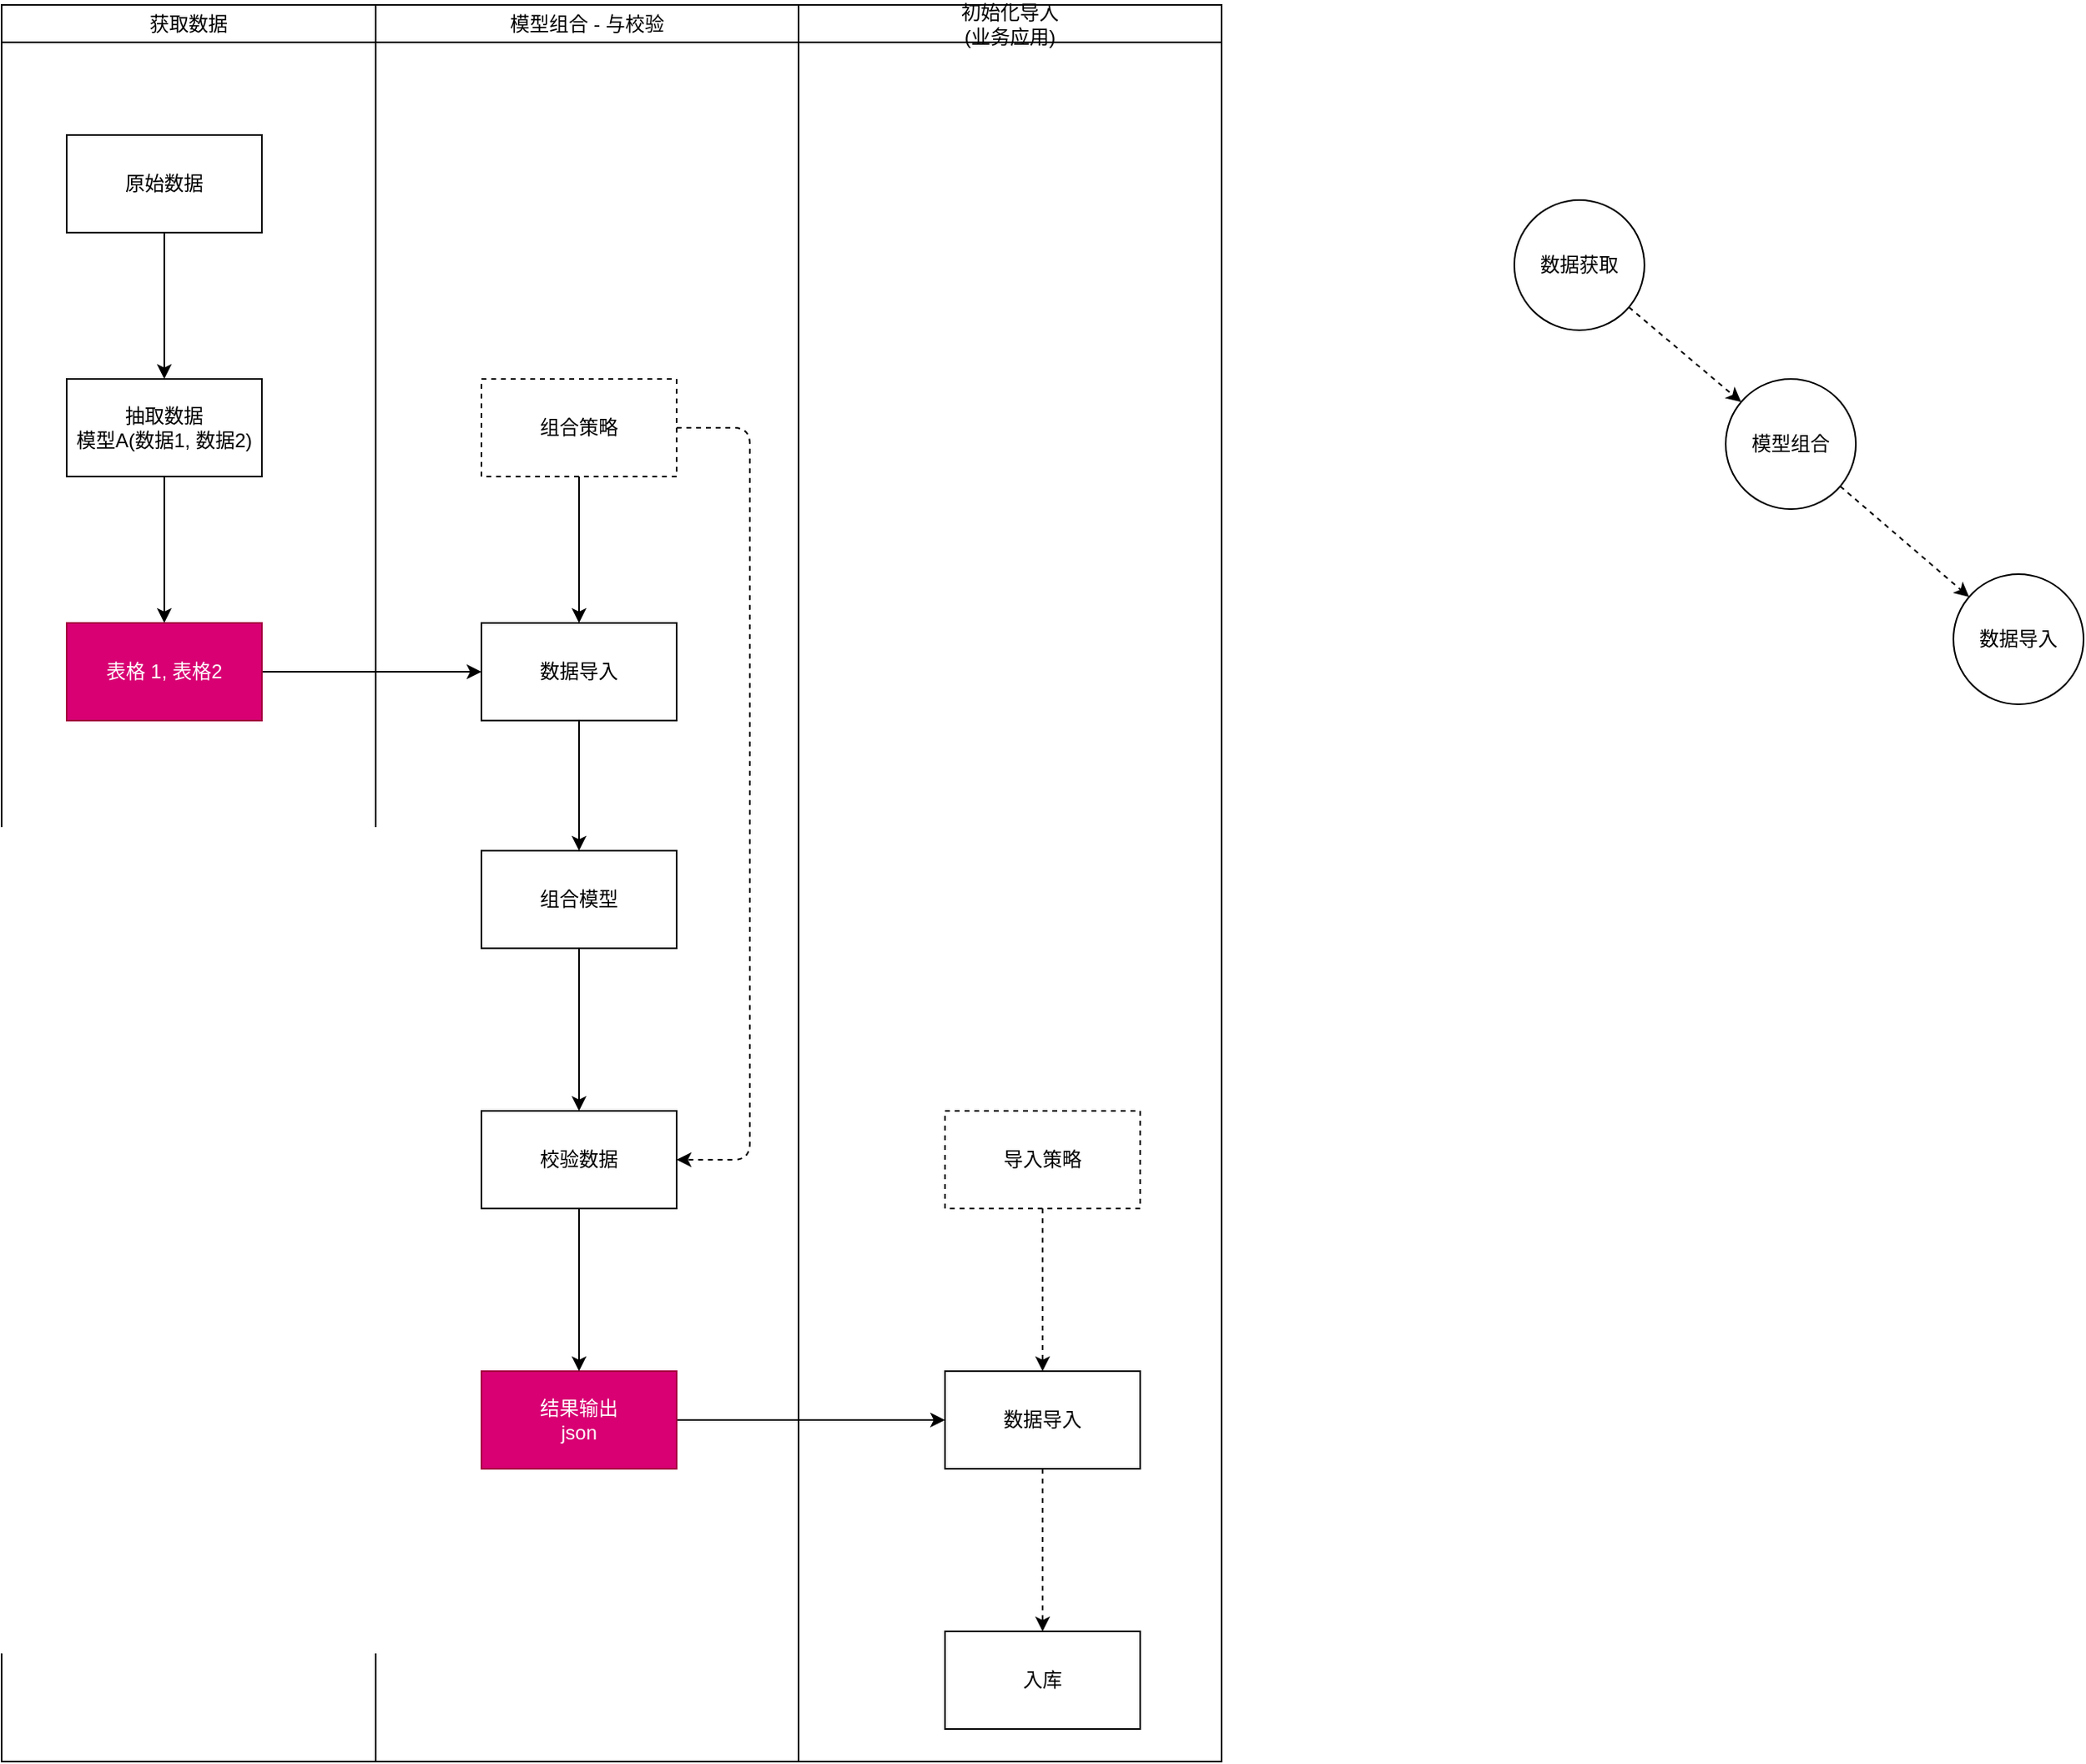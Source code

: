 <mxfile>
    <diagram id="dNoqIz6MQm1i8cKQrkP7" name="Page-1">
        <mxGraphModel dx="1454" dy="1152" grid="1" gridSize="10" guides="1" tooltips="1" connect="1" arrows="1" fold="1" page="1" pageScale="1" pageWidth="850" pageHeight="1100" math="0" shadow="0">
            <root>
                <mxCell id="0"/>
                <mxCell id="1" parent="0"/>
                <mxCell id="47" style="edgeStyle=none;html=1;" edge="1" parent="1" source="45" target="46">
                    <mxGeometry relative="1" as="geometry"/>
                </mxCell>
                <mxCell id="45" value="原始数据" style="rounded=0;whiteSpace=wrap;html=1;" vertex="1" parent="1">
                    <mxGeometry x="100" y="90" width="120" height="60" as="geometry"/>
                </mxCell>
                <mxCell id="50" style="edgeStyle=none;html=1;" edge="1" parent="1" source="46" target="49">
                    <mxGeometry relative="1" as="geometry"/>
                </mxCell>
                <mxCell id="46" value="抽取数据&lt;br&gt;模型A(数据1, 数据2)" style="rounded=0;whiteSpace=wrap;html=1;" vertex="1" parent="1">
                    <mxGeometry x="100" y="240" width="120" height="60" as="geometry"/>
                </mxCell>
                <mxCell id="55" style="edgeStyle=none;html=1;entryX=0;entryY=0.5;entryDx=0;entryDy=0;" edge="1" parent="1" source="49" target="54">
                    <mxGeometry relative="1" as="geometry"/>
                </mxCell>
                <mxCell id="49" value="表格 1, 表格2" style="rounded=0;whiteSpace=wrap;html=1;fillColor=#d80073;fontColor=#ffffff;strokeColor=#A50040;" vertex="1" parent="1">
                    <mxGeometry x="100" y="390" width="120" height="60" as="geometry"/>
                </mxCell>
                <mxCell id="57" style="edgeStyle=none;html=1;" edge="1" parent="1" source="54" target="56">
                    <mxGeometry relative="1" as="geometry"/>
                </mxCell>
                <mxCell id="54" value="数据导入" style="rounded=0;whiteSpace=wrap;html=1;" vertex="1" parent="1">
                    <mxGeometry x="355" y="390" width="120" height="60" as="geometry"/>
                </mxCell>
                <mxCell id="61" style="edgeStyle=none;html=1;" edge="1" parent="1" source="56" target="62">
                    <mxGeometry relative="1" as="geometry"/>
                </mxCell>
                <mxCell id="56" value="组合模型" style="rounded=0;whiteSpace=wrap;html=1;" vertex="1" parent="1">
                    <mxGeometry x="355" y="530" width="120" height="60" as="geometry"/>
                </mxCell>
                <mxCell id="59" style="edgeStyle=none;html=1;entryX=0.5;entryY=0;entryDx=0;entryDy=0;" edge="1" parent="1" source="58" target="54">
                    <mxGeometry relative="1" as="geometry"/>
                </mxCell>
                <mxCell id="64" style="edgeStyle=none;html=1;entryX=1;entryY=0.5;entryDx=0;entryDy=0;dashed=1;" edge="1" parent="1" source="58" target="62">
                    <mxGeometry relative="1" as="geometry">
                        <Array as="points">
                            <mxPoint x="520" y="270"/>
                            <mxPoint x="520" y="490"/>
                            <mxPoint x="520" y="720"/>
                        </Array>
                    </mxGeometry>
                </mxCell>
                <mxCell id="58" value="组合策略" style="rounded=0;whiteSpace=wrap;html=1;dashed=1;" vertex="1" parent="1">
                    <mxGeometry x="355" y="240" width="120" height="60" as="geometry"/>
                </mxCell>
                <mxCell id="67" style="edgeStyle=none;html=1;entryX=0;entryY=0.5;entryDx=0;entryDy=0;" edge="1" parent="1" source="60" target="66">
                    <mxGeometry relative="1" as="geometry"/>
                </mxCell>
                <mxCell id="60" value="结果输出&lt;br&gt;json" style="rounded=0;whiteSpace=wrap;html=1;fillColor=#d80073;fontColor=#ffffff;strokeColor=#A50040;" vertex="1" parent="1">
                    <mxGeometry x="355" y="850" width="120" height="60" as="geometry"/>
                </mxCell>
                <mxCell id="63" style="edgeStyle=none;html=1;entryX=0.5;entryY=0;entryDx=0;entryDy=0;" edge="1" parent="1" source="62" target="60">
                    <mxGeometry relative="1" as="geometry"/>
                </mxCell>
                <mxCell id="62" value="校验数据" style="rounded=0;whiteSpace=wrap;html=1;" vertex="1" parent="1">
                    <mxGeometry x="355" y="690" width="120" height="60" as="geometry"/>
                </mxCell>
                <mxCell id="72" style="edgeStyle=none;html=1;dashed=1;" edge="1" parent="1" source="66" target="71">
                    <mxGeometry relative="1" as="geometry"/>
                </mxCell>
                <mxCell id="66" value="数据导入" style="rounded=0;whiteSpace=wrap;html=1;" vertex="1" parent="1">
                    <mxGeometry x="640" y="850" width="120" height="60" as="geometry"/>
                </mxCell>
                <mxCell id="69" style="edgeStyle=none;html=1;entryX=0.5;entryY=0;entryDx=0;entryDy=0;dashed=1;" edge="1" parent="1" source="68" target="66">
                    <mxGeometry relative="1" as="geometry"/>
                </mxCell>
                <mxCell id="68" value="导入策略" style="rounded=0;whiteSpace=wrap;html=1;dashed=1;" vertex="1" parent="1">
                    <mxGeometry x="640" y="690" width="120" height="60" as="geometry"/>
                </mxCell>
                <mxCell id="71" value="入库" style="rounded=0;whiteSpace=wrap;html=1;" vertex="1" parent="1">
                    <mxGeometry x="640" y="1010" width="120" height="60" as="geometry"/>
                </mxCell>
                <mxCell id="73" value="&lt;span style=&quot;font-weight: 400;&quot;&gt;获取数据&lt;/span&gt;" style="swimlane;whiteSpace=wrap;html=1;" vertex="1" parent="1">
                    <mxGeometry x="60" y="10" width="230" height="1080" as="geometry">
                        <mxRectangle x="130" y="-20" width="90" height="30" as="alternateBounds"/>
                    </mxGeometry>
                </mxCell>
                <mxCell id="76" value="&lt;span style=&quot;font-weight: 400;&quot;&gt;模型组合 - 与校验&lt;/span&gt;" style="swimlane;whiteSpace=wrap;html=1;" vertex="1" parent="1">
                    <mxGeometry x="290" y="10" width="260" height="1080" as="geometry">
                        <mxRectangle x="130" y="-20" width="90" height="30" as="alternateBounds"/>
                    </mxGeometry>
                </mxCell>
                <mxCell id="77" value="&lt;span style=&quot;font-weight: 400;&quot;&gt;初始化导入&lt;/span&gt;&lt;br style=&quot;font-weight: 400;&quot;&gt;&lt;span style=&quot;font-weight: 400;&quot;&gt;(业务应用)&lt;/span&gt;" style="swimlane;whiteSpace=wrap;html=1;" vertex="1" parent="1">
                    <mxGeometry x="550" y="10" width="260" height="1080" as="geometry">
                        <mxRectangle x="130" y="-20" width="90" height="30" as="alternateBounds"/>
                    </mxGeometry>
                </mxCell>
                <mxCell id="81" style="edgeStyle=none;html=1;dashed=1;" edge="1" parent="1" source="78" target="79">
                    <mxGeometry relative="1" as="geometry"/>
                </mxCell>
                <mxCell id="78" value="数据获取" style="ellipse;whiteSpace=wrap;html=1;aspect=fixed;" vertex="1" parent="1">
                    <mxGeometry x="990" y="130" width="80" height="80" as="geometry"/>
                </mxCell>
                <mxCell id="82" style="edgeStyle=none;html=1;dashed=1;" edge="1" parent="1" source="79" target="80">
                    <mxGeometry relative="1" as="geometry"/>
                </mxCell>
                <mxCell id="79" value="模型组合" style="ellipse;whiteSpace=wrap;html=1;aspect=fixed;" vertex="1" parent="1">
                    <mxGeometry x="1120" y="240" width="80" height="80" as="geometry"/>
                </mxCell>
                <mxCell id="80" value="数据导入" style="ellipse;whiteSpace=wrap;html=1;aspect=fixed;" vertex="1" parent="1">
                    <mxGeometry x="1260" y="360" width="80" height="80" as="geometry"/>
                </mxCell>
            </root>
        </mxGraphModel>
    </diagram>
</mxfile>